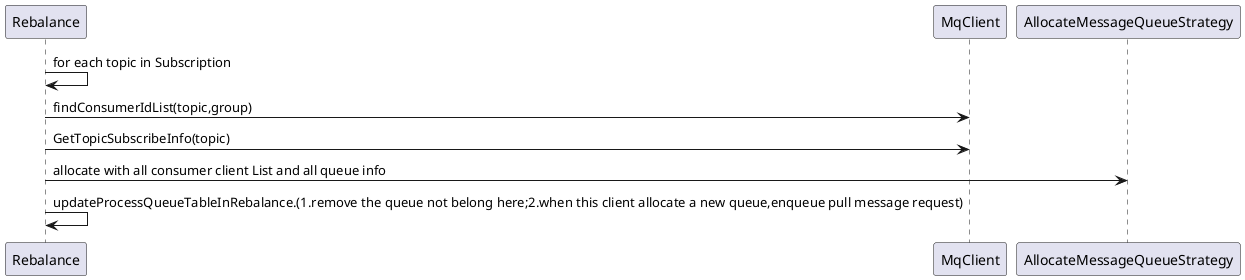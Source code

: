 @startuml
Rebalance ->Rebalance:for each topic in Subscription
Rebalance->MqClient:findConsumerIdList(topic,group)
Rebalance->MqClient:GetTopicSubscribeInfo(topic)
Rebalance->AllocateMessageQueueStrategy:allocate with all consumer client List and all queue info
Rebalance->Rebalance:updateProcessQueueTableInRebalance.(1.remove the queue not belong here;2.when this client allocate a new queue,enqueue pull message request)
@enduml


